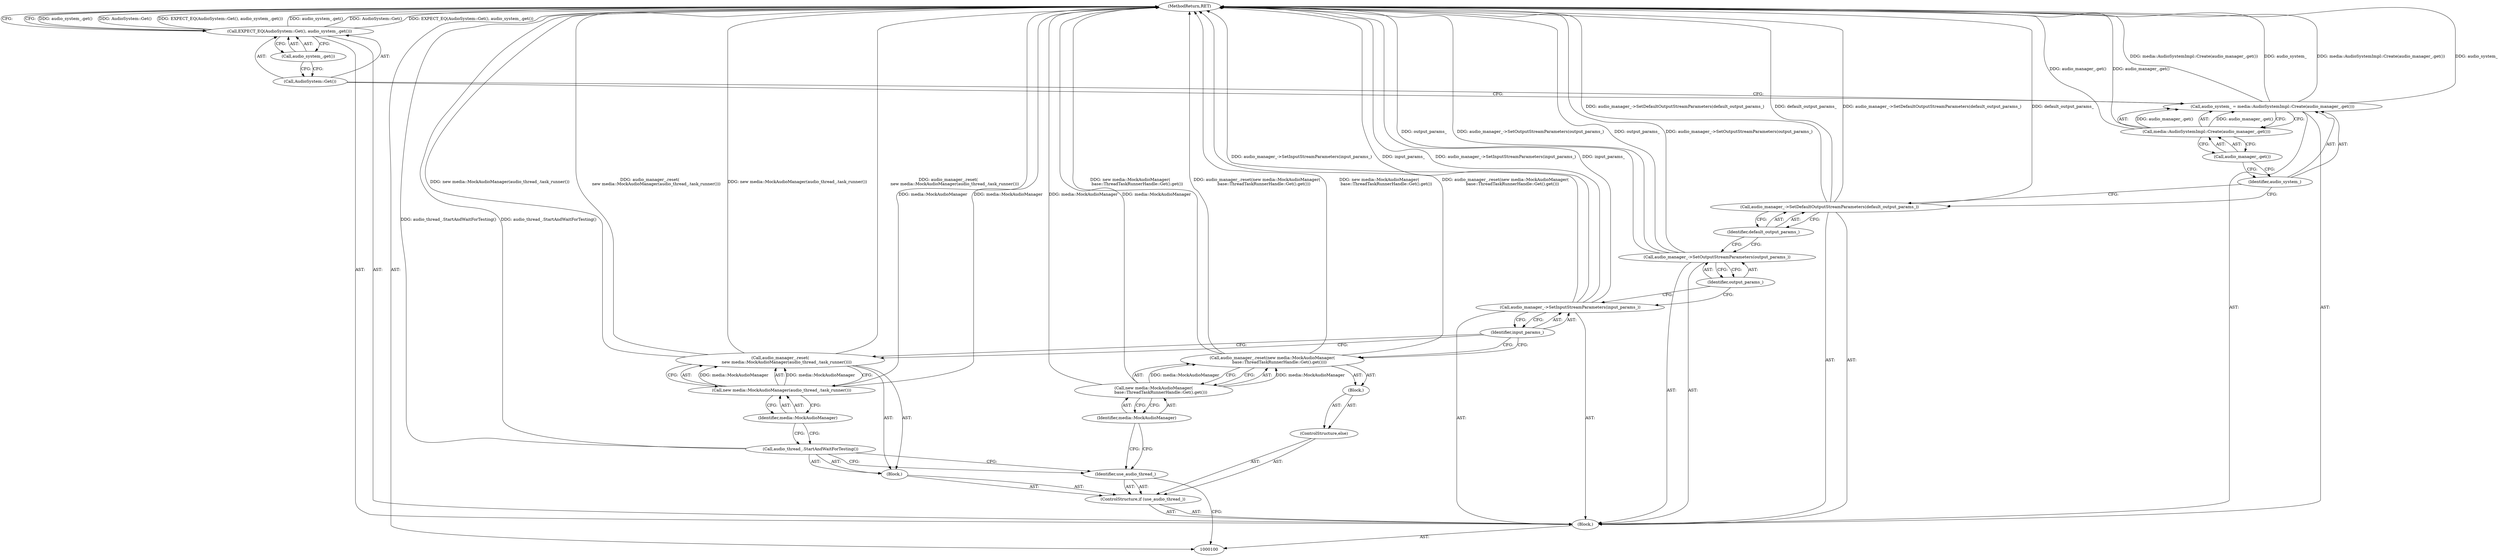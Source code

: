 digraph "0_Chrome_04ff52bb66284467ccb43d90800013b89ee8db75_8" {
"1000127" [label="(MethodReturn,RET)"];
"1000101" [label="(Block,)"];
"1000104" [label="(Block,)"];
"1000102" [label="(ControlStructure,if (use_audio_thread_))"];
"1000103" [label="(Identifier,use_audio_thread_)"];
"1000105" [label="(Call,audio_thread_.StartAndWaitForTesting())"];
"1000106" [label="(Call,audio_manager_.reset(\n          new media::MockAudioManager(audio_thread_.task_runner())))"];
"1000107" [label="(Call,new media::MockAudioManager(audio_thread_.task_runner()))"];
"1000108" [label="(Identifier,media::MockAudioManager)"];
"1000110" [label="(Block,)"];
"1000109" [label="(ControlStructure,else)"];
"1000112" [label="(Call,new media::MockAudioManager(\n           base::ThreadTaskRunnerHandle::Get().get()))"];
"1000113" [label="(Identifier,media::MockAudioManager)"];
"1000111" [label="(Call,audio_manager_.reset(new media::MockAudioManager(\n           base::ThreadTaskRunnerHandle::Get().get())))"];
"1000114" [label="(Call,audio_manager_->SetInputStreamParameters(input_params_))"];
"1000115" [label="(Identifier,input_params_)"];
"1000116" [label="(Call,audio_manager_->SetOutputStreamParameters(output_params_))"];
"1000117" [label="(Identifier,output_params_)"];
"1000118" [label="(Call,audio_manager_->SetDefaultOutputStreamParameters(default_output_params_))"];
"1000119" [label="(Identifier,default_output_params_)"];
"1000122" [label="(Call,media::AudioSystemImpl::Create(audio_manager_.get()))"];
"1000120" [label="(Call,audio_system_ = media::AudioSystemImpl::Create(audio_manager_.get()))"];
"1000121" [label="(Identifier,audio_system_)"];
"1000123" [label="(Call,audio_manager_.get())"];
"1000125" [label="(Call,AudioSystem::Get())"];
"1000126" [label="(Call,audio_system_.get())"];
"1000124" [label="(Call,EXPECT_EQ(AudioSystem::Get(), audio_system_.get()))"];
"1000127" -> "1000100"  [label="AST: "];
"1000127" -> "1000124"  [label="CFG: "];
"1000116" -> "1000127"  [label="DDG: output_params_"];
"1000116" -> "1000127"  [label="DDG: audio_manager_->SetOutputStreamParameters(output_params_)"];
"1000124" -> "1000127"  [label="DDG: audio_system_.get()"];
"1000124" -> "1000127"  [label="DDG: AudioSystem::Get()"];
"1000124" -> "1000127"  [label="DDG: EXPECT_EQ(AudioSystem::Get(), audio_system_.get())"];
"1000107" -> "1000127"  [label="DDG: media::MockAudioManager"];
"1000106" -> "1000127"  [label="DDG: new media::MockAudioManager(audio_thread_.task_runner())"];
"1000106" -> "1000127"  [label="DDG: audio_manager_.reset(\n          new media::MockAudioManager(audio_thread_.task_runner()))"];
"1000105" -> "1000127"  [label="DDG: audio_thread_.StartAndWaitForTesting()"];
"1000114" -> "1000127"  [label="DDG: audio_manager_->SetInputStreamParameters(input_params_)"];
"1000114" -> "1000127"  [label="DDG: input_params_"];
"1000122" -> "1000127"  [label="DDG: audio_manager_.get()"];
"1000118" -> "1000127"  [label="DDG: audio_manager_->SetDefaultOutputStreamParameters(default_output_params_)"];
"1000118" -> "1000127"  [label="DDG: default_output_params_"];
"1000111" -> "1000127"  [label="DDG: new media::MockAudioManager(\n           base::ThreadTaskRunnerHandle::Get().get())"];
"1000111" -> "1000127"  [label="DDG: audio_manager_.reset(new media::MockAudioManager(\n           base::ThreadTaskRunnerHandle::Get().get()))"];
"1000120" -> "1000127"  [label="DDG: media::AudioSystemImpl::Create(audio_manager_.get())"];
"1000120" -> "1000127"  [label="DDG: audio_system_"];
"1000112" -> "1000127"  [label="DDG: media::MockAudioManager"];
"1000101" -> "1000100"  [label="AST: "];
"1000102" -> "1000101"  [label="AST: "];
"1000114" -> "1000101"  [label="AST: "];
"1000116" -> "1000101"  [label="AST: "];
"1000118" -> "1000101"  [label="AST: "];
"1000120" -> "1000101"  [label="AST: "];
"1000124" -> "1000101"  [label="AST: "];
"1000104" -> "1000102"  [label="AST: "];
"1000105" -> "1000104"  [label="AST: "];
"1000106" -> "1000104"  [label="AST: "];
"1000102" -> "1000101"  [label="AST: "];
"1000103" -> "1000102"  [label="AST: "];
"1000104" -> "1000102"  [label="AST: "];
"1000109" -> "1000102"  [label="AST: "];
"1000103" -> "1000102"  [label="AST: "];
"1000103" -> "1000100"  [label="CFG: "];
"1000105" -> "1000103"  [label="CFG: "];
"1000113" -> "1000103"  [label="CFG: "];
"1000105" -> "1000104"  [label="AST: "];
"1000105" -> "1000103"  [label="CFG: "];
"1000108" -> "1000105"  [label="CFG: "];
"1000105" -> "1000127"  [label="DDG: audio_thread_.StartAndWaitForTesting()"];
"1000106" -> "1000104"  [label="AST: "];
"1000106" -> "1000107"  [label="CFG: "];
"1000107" -> "1000106"  [label="AST: "];
"1000115" -> "1000106"  [label="CFG: "];
"1000106" -> "1000127"  [label="DDG: new media::MockAudioManager(audio_thread_.task_runner())"];
"1000106" -> "1000127"  [label="DDG: audio_manager_.reset(\n          new media::MockAudioManager(audio_thread_.task_runner()))"];
"1000107" -> "1000106"  [label="DDG: media::MockAudioManager"];
"1000107" -> "1000106"  [label="AST: "];
"1000107" -> "1000108"  [label="CFG: "];
"1000108" -> "1000107"  [label="AST: "];
"1000106" -> "1000107"  [label="CFG: "];
"1000107" -> "1000127"  [label="DDG: media::MockAudioManager"];
"1000107" -> "1000106"  [label="DDG: media::MockAudioManager"];
"1000108" -> "1000107"  [label="AST: "];
"1000108" -> "1000105"  [label="CFG: "];
"1000107" -> "1000108"  [label="CFG: "];
"1000110" -> "1000109"  [label="AST: "];
"1000111" -> "1000110"  [label="AST: "];
"1000109" -> "1000102"  [label="AST: "];
"1000110" -> "1000109"  [label="AST: "];
"1000112" -> "1000111"  [label="AST: "];
"1000112" -> "1000113"  [label="CFG: "];
"1000113" -> "1000112"  [label="AST: "];
"1000111" -> "1000112"  [label="CFG: "];
"1000112" -> "1000127"  [label="DDG: media::MockAudioManager"];
"1000112" -> "1000111"  [label="DDG: media::MockAudioManager"];
"1000113" -> "1000112"  [label="AST: "];
"1000113" -> "1000103"  [label="CFG: "];
"1000112" -> "1000113"  [label="CFG: "];
"1000111" -> "1000110"  [label="AST: "];
"1000111" -> "1000112"  [label="CFG: "];
"1000112" -> "1000111"  [label="AST: "];
"1000115" -> "1000111"  [label="CFG: "];
"1000111" -> "1000127"  [label="DDG: new media::MockAudioManager(\n           base::ThreadTaskRunnerHandle::Get().get())"];
"1000111" -> "1000127"  [label="DDG: audio_manager_.reset(new media::MockAudioManager(\n           base::ThreadTaskRunnerHandle::Get().get()))"];
"1000112" -> "1000111"  [label="DDG: media::MockAudioManager"];
"1000114" -> "1000101"  [label="AST: "];
"1000114" -> "1000115"  [label="CFG: "];
"1000115" -> "1000114"  [label="AST: "];
"1000117" -> "1000114"  [label="CFG: "];
"1000114" -> "1000127"  [label="DDG: audio_manager_->SetInputStreamParameters(input_params_)"];
"1000114" -> "1000127"  [label="DDG: input_params_"];
"1000115" -> "1000114"  [label="AST: "];
"1000115" -> "1000106"  [label="CFG: "];
"1000115" -> "1000111"  [label="CFG: "];
"1000114" -> "1000115"  [label="CFG: "];
"1000116" -> "1000101"  [label="AST: "];
"1000116" -> "1000117"  [label="CFG: "];
"1000117" -> "1000116"  [label="AST: "];
"1000119" -> "1000116"  [label="CFG: "];
"1000116" -> "1000127"  [label="DDG: output_params_"];
"1000116" -> "1000127"  [label="DDG: audio_manager_->SetOutputStreamParameters(output_params_)"];
"1000117" -> "1000116"  [label="AST: "];
"1000117" -> "1000114"  [label="CFG: "];
"1000116" -> "1000117"  [label="CFG: "];
"1000118" -> "1000101"  [label="AST: "];
"1000118" -> "1000119"  [label="CFG: "];
"1000119" -> "1000118"  [label="AST: "];
"1000121" -> "1000118"  [label="CFG: "];
"1000118" -> "1000127"  [label="DDG: audio_manager_->SetDefaultOutputStreamParameters(default_output_params_)"];
"1000118" -> "1000127"  [label="DDG: default_output_params_"];
"1000119" -> "1000118"  [label="AST: "];
"1000119" -> "1000116"  [label="CFG: "];
"1000118" -> "1000119"  [label="CFG: "];
"1000122" -> "1000120"  [label="AST: "];
"1000122" -> "1000123"  [label="CFG: "];
"1000123" -> "1000122"  [label="AST: "];
"1000120" -> "1000122"  [label="CFG: "];
"1000122" -> "1000127"  [label="DDG: audio_manager_.get()"];
"1000122" -> "1000120"  [label="DDG: audio_manager_.get()"];
"1000120" -> "1000101"  [label="AST: "];
"1000120" -> "1000122"  [label="CFG: "];
"1000121" -> "1000120"  [label="AST: "];
"1000122" -> "1000120"  [label="AST: "];
"1000125" -> "1000120"  [label="CFG: "];
"1000120" -> "1000127"  [label="DDG: media::AudioSystemImpl::Create(audio_manager_.get())"];
"1000120" -> "1000127"  [label="DDG: audio_system_"];
"1000122" -> "1000120"  [label="DDG: audio_manager_.get()"];
"1000121" -> "1000120"  [label="AST: "];
"1000121" -> "1000118"  [label="CFG: "];
"1000123" -> "1000121"  [label="CFG: "];
"1000123" -> "1000122"  [label="AST: "];
"1000123" -> "1000121"  [label="CFG: "];
"1000122" -> "1000123"  [label="CFG: "];
"1000125" -> "1000124"  [label="AST: "];
"1000125" -> "1000120"  [label="CFG: "];
"1000126" -> "1000125"  [label="CFG: "];
"1000126" -> "1000124"  [label="AST: "];
"1000126" -> "1000125"  [label="CFG: "];
"1000124" -> "1000126"  [label="CFG: "];
"1000124" -> "1000101"  [label="AST: "];
"1000124" -> "1000126"  [label="CFG: "];
"1000125" -> "1000124"  [label="AST: "];
"1000126" -> "1000124"  [label="AST: "];
"1000127" -> "1000124"  [label="CFG: "];
"1000124" -> "1000127"  [label="DDG: audio_system_.get()"];
"1000124" -> "1000127"  [label="DDG: AudioSystem::Get()"];
"1000124" -> "1000127"  [label="DDG: EXPECT_EQ(AudioSystem::Get(), audio_system_.get())"];
}
